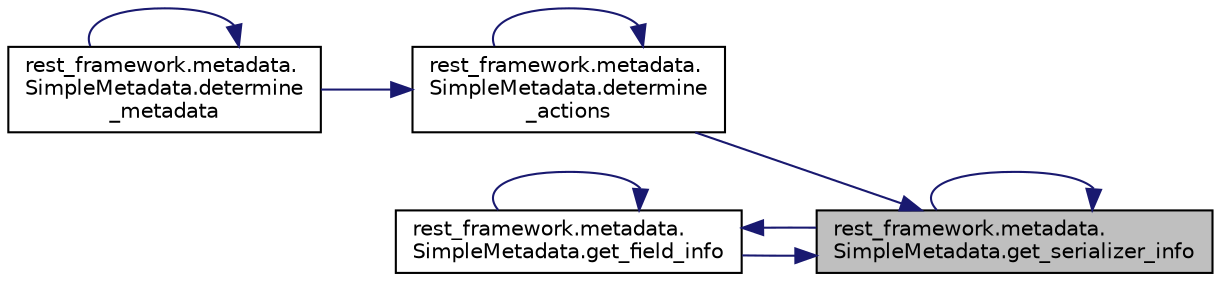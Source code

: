 digraph "rest_framework.metadata.SimpleMetadata.get_serializer_info"
{
 // LATEX_PDF_SIZE
  edge [fontname="Helvetica",fontsize="10",labelfontname="Helvetica",labelfontsize="10"];
  node [fontname="Helvetica",fontsize="10",shape=record];
  rankdir="RL";
  Node1 [label="rest_framework.metadata.\lSimpleMetadata.get_serializer_info",height=0.2,width=0.4,color="black", fillcolor="grey75", style="filled", fontcolor="black",tooltip=" "];
  Node1 -> Node2 [dir="back",color="midnightblue",fontsize="10",style="solid",fontname="Helvetica"];
  Node2 [label="rest_framework.metadata.\lSimpleMetadata.determine\l_actions",height=0.2,width=0.4,color="black", fillcolor="white", style="filled",URL="$d4/dab/classrest__framework_1_1metadata_1_1_simple_metadata.html#a7e8c3c01e602ea9bdece9b9825ab3626",tooltip=" "];
  Node2 -> Node2 [dir="back",color="midnightblue",fontsize="10",style="solid",fontname="Helvetica"];
  Node2 -> Node3 [dir="back",color="midnightblue",fontsize="10",style="solid",fontname="Helvetica"];
  Node3 [label="rest_framework.metadata.\lSimpleMetadata.determine\l_metadata",height=0.2,width=0.4,color="black", fillcolor="white", style="filled",URL="$d4/dab/classrest__framework_1_1metadata_1_1_simple_metadata.html#a7f1b7d20b9a6ed2a21fb80f58653d639",tooltip=" "];
  Node3 -> Node3 [dir="back",color="midnightblue",fontsize="10",style="solid",fontname="Helvetica"];
  Node1 -> Node4 [dir="back",color="midnightblue",fontsize="10",style="solid",fontname="Helvetica"];
  Node4 [label="rest_framework.metadata.\lSimpleMetadata.get_field_info",height=0.2,width=0.4,color="black", fillcolor="white", style="filled",URL="$d4/dab/classrest__framework_1_1metadata_1_1_simple_metadata.html#abe44ec041762fadf91da9cd86168dd5f",tooltip=" "];
  Node4 -> Node4 [dir="back",color="midnightblue",fontsize="10",style="solid",fontname="Helvetica"];
  Node4 -> Node1 [dir="back",color="midnightblue",fontsize="10",style="solid",fontname="Helvetica"];
  Node1 -> Node1 [dir="back",color="midnightblue",fontsize="10",style="solid",fontname="Helvetica"];
}
